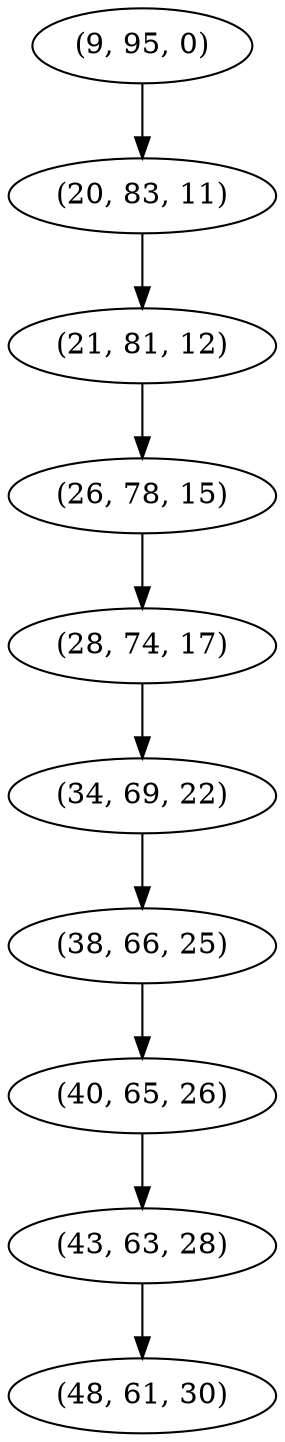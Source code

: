 digraph tree {
    "(9, 95, 0)";
    "(20, 83, 11)";
    "(21, 81, 12)";
    "(26, 78, 15)";
    "(28, 74, 17)";
    "(34, 69, 22)";
    "(38, 66, 25)";
    "(40, 65, 26)";
    "(43, 63, 28)";
    "(48, 61, 30)";
    "(9, 95, 0)" -> "(20, 83, 11)";
    "(20, 83, 11)" -> "(21, 81, 12)";
    "(21, 81, 12)" -> "(26, 78, 15)";
    "(26, 78, 15)" -> "(28, 74, 17)";
    "(28, 74, 17)" -> "(34, 69, 22)";
    "(34, 69, 22)" -> "(38, 66, 25)";
    "(38, 66, 25)" -> "(40, 65, 26)";
    "(40, 65, 26)" -> "(43, 63, 28)";
    "(43, 63, 28)" -> "(48, 61, 30)";
}
